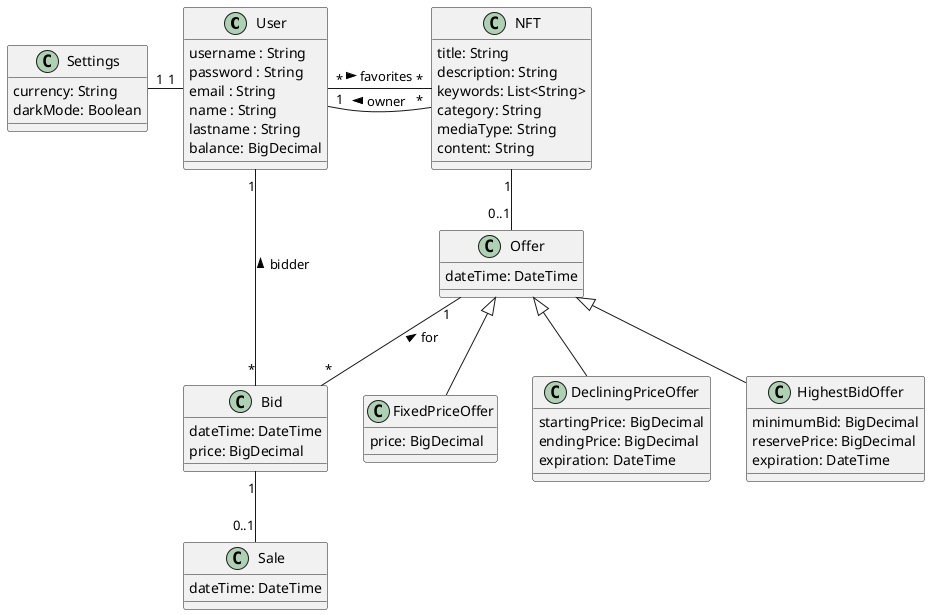 @startuml
class User{
  username : String
  password : String
  email : String
  name : String
  lastname : String
  balance: BigDecimal
}

class NFT {
  title: String
  description: String
  keywords: List<String>
  category: String
  mediaType: String
  content: String
}

class Settings {
  currency: String
  darkMode: Boolean
}

class Offer {
  dateTime: DateTime
}

class FixedPriceOffer extends Offer {
  price: BigDecimal
}

class DecliningPriceOffer extends Offer {
  startingPrice: BigDecimal
  endingPrice: BigDecimal
  expiration: DateTime
}

class HighestBidOffer extends Offer {
  minimumBid: BigDecimal
  reservePrice: BigDecimal
  expiration: DateTime
}

class Bid {
  dateTime: DateTime
  price: BigDecimal
}

class Sale {
  dateTime: DateTime
}

User "1" --right-- "*" NFT : owner <
User "*" -- "*" NFT : favorites >
User "1" -- "*" Bid : bidder <
User "1" --left-- "1" Settings 
NFT "1" -- "0..1" Offer
Offer "1" -- "*" Bid : for <
Bid "1" -- "0..1" Sale
@enduml
